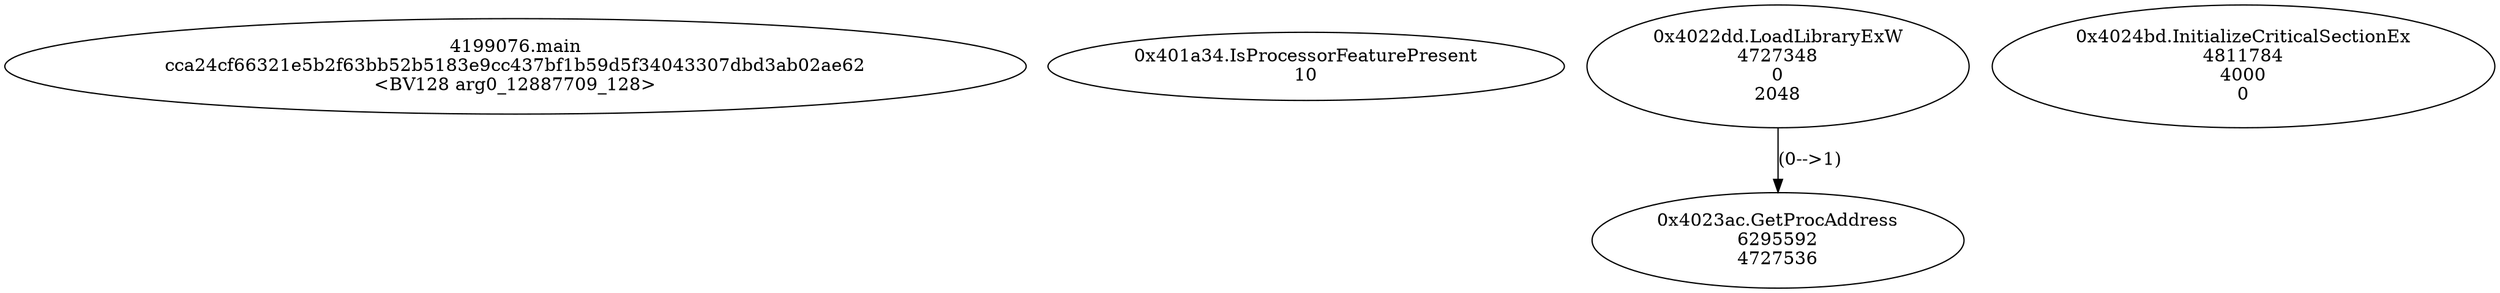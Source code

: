 // Global SCDG with merge call
digraph {
	0 [label="4199076.main
cca24cf66321e5b2f63bb52b5183e9cc437bf1b59d5f34043307dbd3ab02ae62
<BV128 arg0_12887709_128>"]
	1 [label="0x401a34.IsProcessorFeaturePresent
10"]
	2 [label="0x4022dd.LoadLibraryExW
4727348
0
2048"]
	3 [label="0x4023ac.GetProcAddress
6295592
4727536"]
	2 -> 3 [label="(0-->1)"]
	4 [label="0x4024bd.InitializeCriticalSectionEx
4811784
4000
0"]
}

